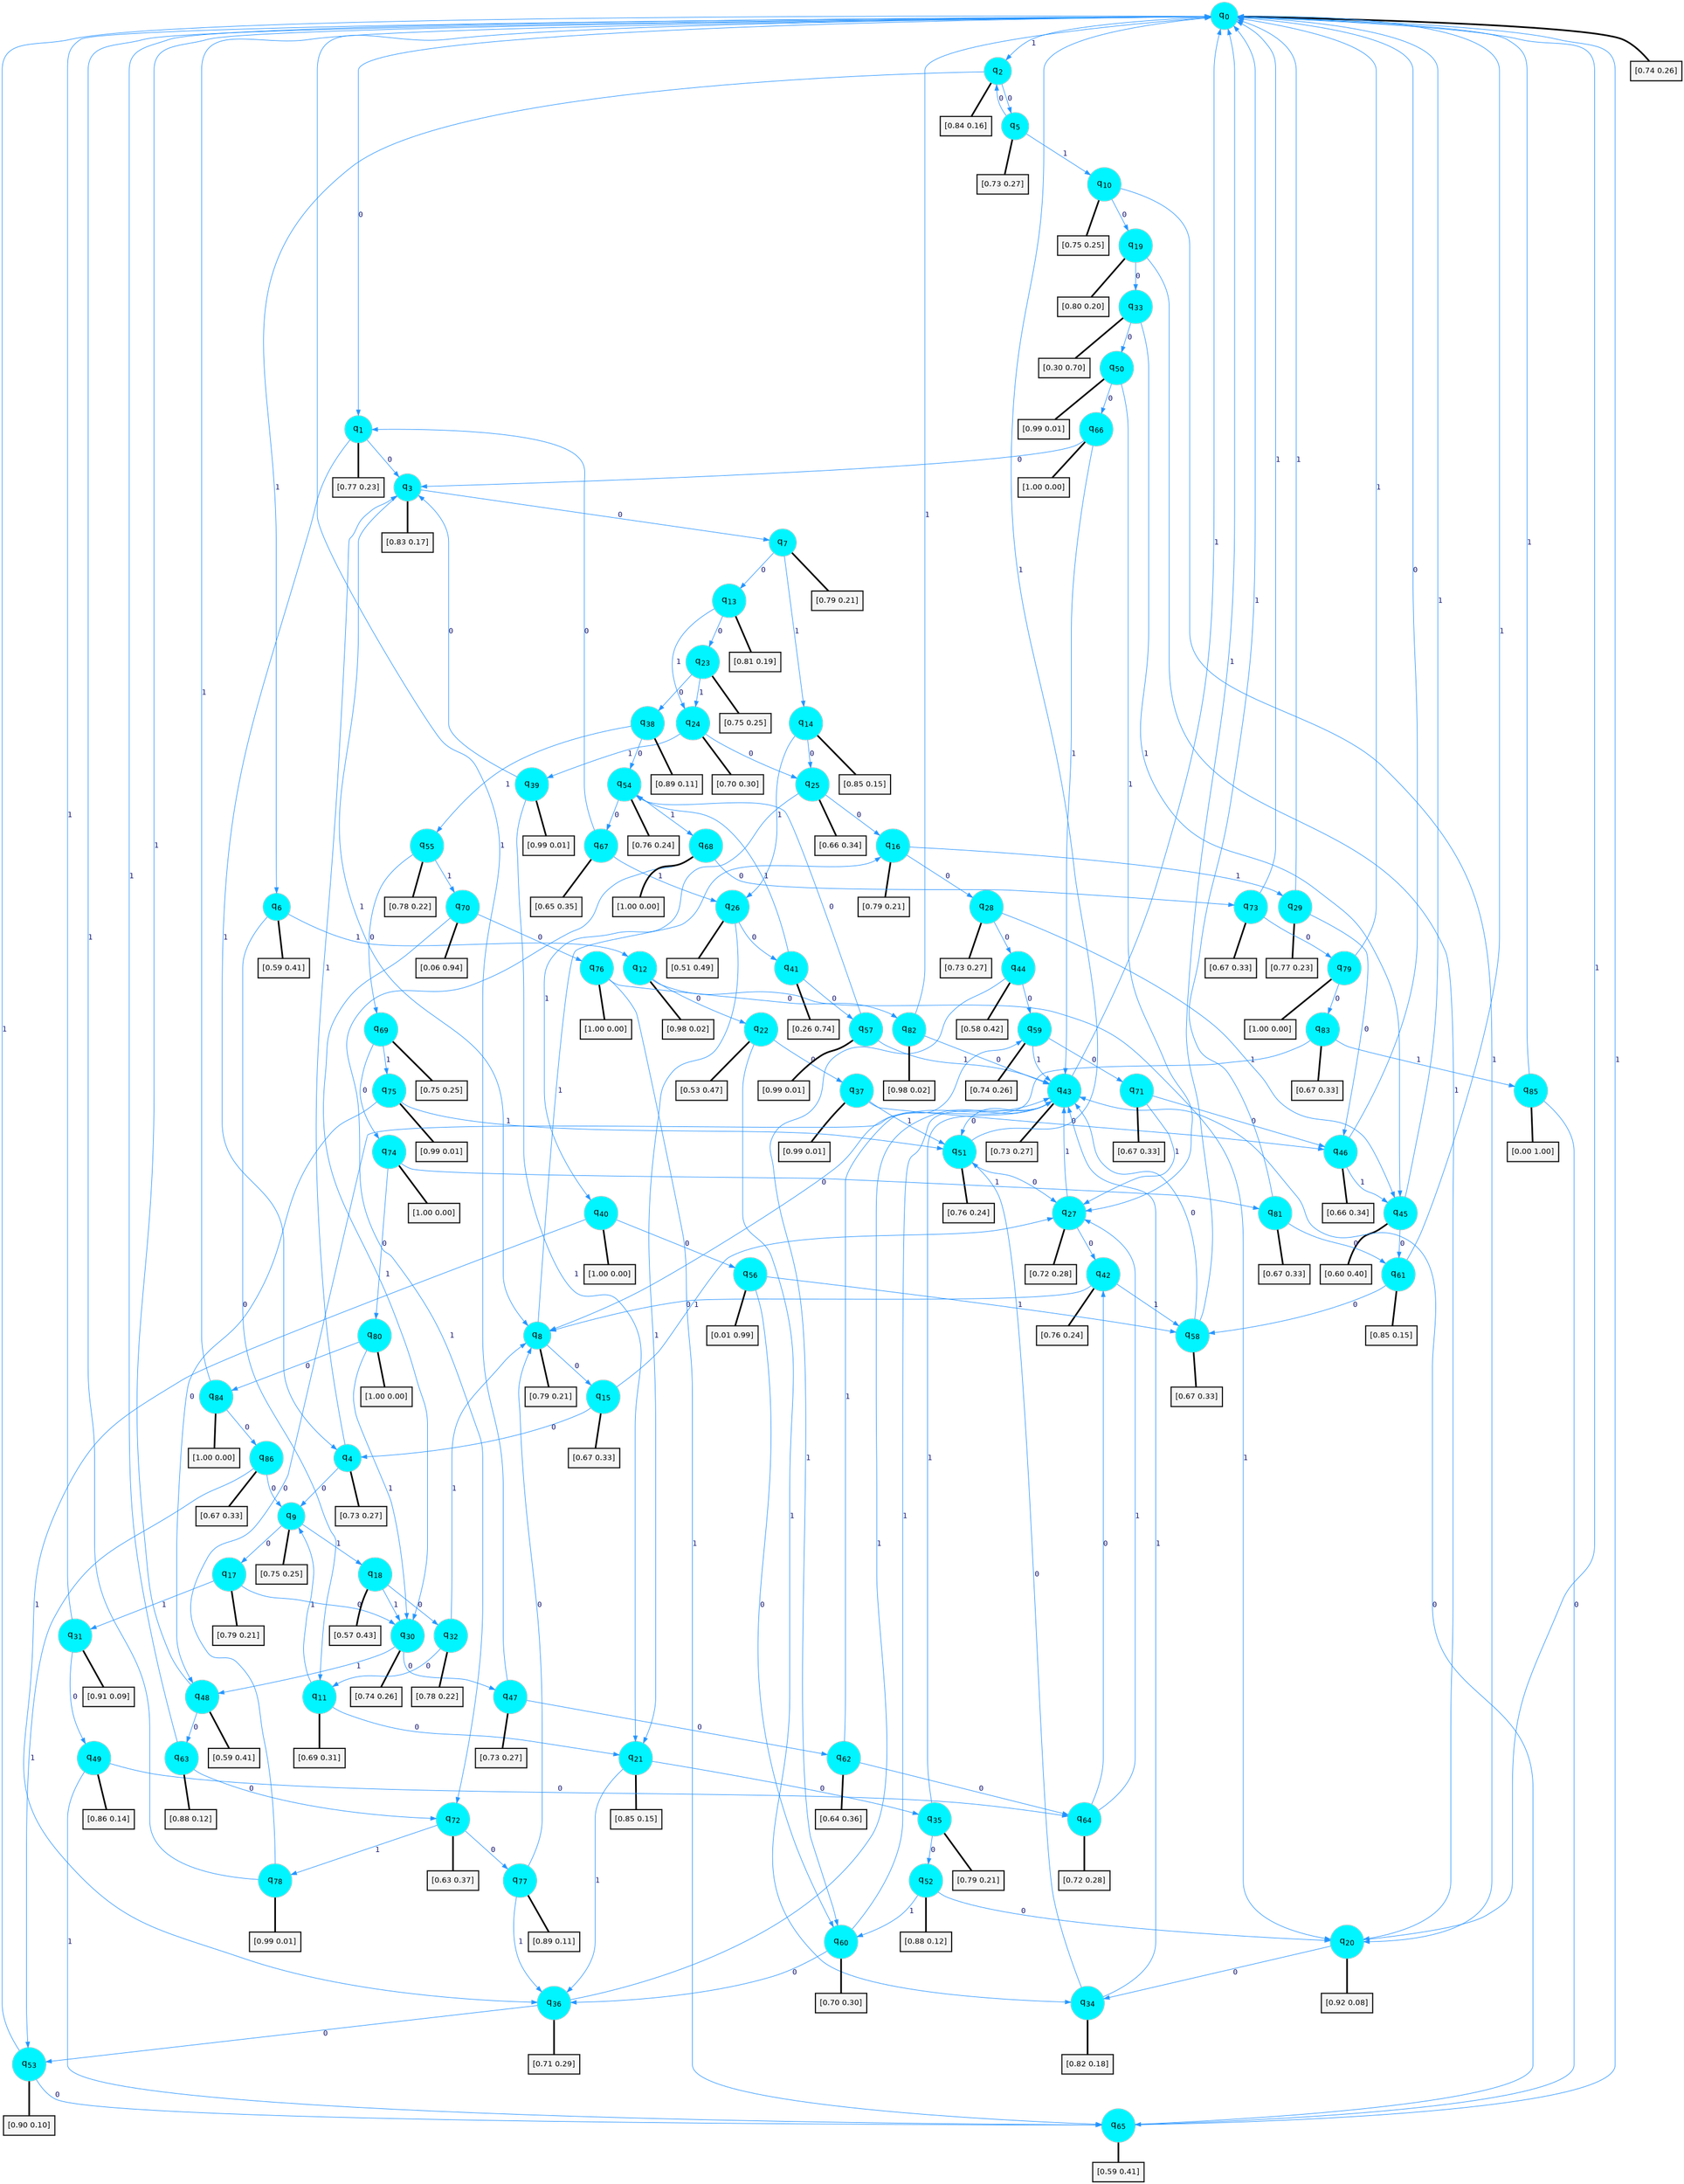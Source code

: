digraph G {
graph [
bgcolor=transparent, dpi=300, rankdir=TD, size="40,25"];
node [
color=gray, fillcolor=turquoise1, fontcolor=black, fontname=Helvetica, fontsize=16, fontweight=bold, shape=circle, style=filled];
edge [
arrowsize=1, color=dodgerblue1, fontcolor=midnightblue, fontname=courier, fontweight=bold, penwidth=1, style=solid, weight=20];
0[label=<q<SUB>0</SUB>>];
1[label=<q<SUB>1</SUB>>];
2[label=<q<SUB>2</SUB>>];
3[label=<q<SUB>3</SUB>>];
4[label=<q<SUB>4</SUB>>];
5[label=<q<SUB>5</SUB>>];
6[label=<q<SUB>6</SUB>>];
7[label=<q<SUB>7</SUB>>];
8[label=<q<SUB>8</SUB>>];
9[label=<q<SUB>9</SUB>>];
10[label=<q<SUB>10</SUB>>];
11[label=<q<SUB>11</SUB>>];
12[label=<q<SUB>12</SUB>>];
13[label=<q<SUB>13</SUB>>];
14[label=<q<SUB>14</SUB>>];
15[label=<q<SUB>15</SUB>>];
16[label=<q<SUB>16</SUB>>];
17[label=<q<SUB>17</SUB>>];
18[label=<q<SUB>18</SUB>>];
19[label=<q<SUB>19</SUB>>];
20[label=<q<SUB>20</SUB>>];
21[label=<q<SUB>21</SUB>>];
22[label=<q<SUB>22</SUB>>];
23[label=<q<SUB>23</SUB>>];
24[label=<q<SUB>24</SUB>>];
25[label=<q<SUB>25</SUB>>];
26[label=<q<SUB>26</SUB>>];
27[label=<q<SUB>27</SUB>>];
28[label=<q<SUB>28</SUB>>];
29[label=<q<SUB>29</SUB>>];
30[label=<q<SUB>30</SUB>>];
31[label=<q<SUB>31</SUB>>];
32[label=<q<SUB>32</SUB>>];
33[label=<q<SUB>33</SUB>>];
34[label=<q<SUB>34</SUB>>];
35[label=<q<SUB>35</SUB>>];
36[label=<q<SUB>36</SUB>>];
37[label=<q<SUB>37</SUB>>];
38[label=<q<SUB>38</SUB>>];
39[label=<q<SUB>39</SUB>>];
40[label=<q<SUB>40</SUB>>];
41[label=<q<SUB>41</SUB>>];
42[label=<q<SUB>42</SUB>>];
43[label=<q<SUB>43</SUB>>];
44[label=<q<SUB>44</SUB>>];
45[label=<q<SUB>45</SUB>>];
46[label=<q<SUB>46</SUB>>];
47[label=<q<SUB>47</SUB>>];
48[label=<q<SUB>48</SUB>>];
49[label=<q<SUB>49</SUB>>];
50[label=<q<SUB>50</SUB>>];
51[label=<q<SUB>51</SUB>>];
52[label=<q<SUB>52</SUB>>];
53[label=<q<SUB>53</SUB>>];
54[label=<q<SUB>54</SUB>>];
55[label=<q<SUB>55</SUB>>];
56[label=<q<SUB>56</SUB>>];
57[label=<q<SUB>57</SUB>>];
58[label=<q<SUB>58</SUB>>];
59[label=<q<SUB>59</SUB>>];
60[label=<q<SUB>60</SUB>>];
61[label=<q<SUB>61</SUB>>];
62[label=<q<SUB>62</SUB>>];
63[label=<q<SUB>63</SUB>>];
64[label=<q<SUB>64</SUB>>];
65[label=<q<SUB>65</SUB>>];
66[label=<q<SUB>66</SUB>>];
67[label=<q<SUB>67</SUB>>];
68[label=<q<SUB>68</SUB>>];
69[label=<q<SUB>69</SUB>>];
70[label=<q<SUB>70</SUB>>];
71[label=<q<SUB>71</SUB>>];
72[label=<q<SUB>72</SUB>>];
73[label=<q<SUB>73</SUB>>];
74[label=<q<SUB>74</SUB>>];
75[label=<q<SUB>75</SUB>>];
76[label=<q<SUB>76</SUB>>];
77[label=<q<SUB>77</SUB>>];
78[label=<q<SUB>78</SUB>>];
79[label=<q<SUB>79</SUB>>];
80[label=<q<SUB>80</SUB>>];
81[label=<q<SUB>81</SUB>>];
82[label=<q<SUB>82</SUB>>];
83[label=<q<SUB>83</SUB>>];
84[label=<q<SUB>84</SUB>>];
85[label=<q<SUB>85</SUB>>];
86[label=<q<SUB>86</SUB>>];
87[label="[0.74 0.26]", shape=box,fontcolor=black, fontname=Helvetica, fontsize=14, penwidth=2, fillcolor=whitesmoke,color=black];
88[label="[0.77 0.23]", shape=box,fontcolor=black, fontname=Helvetica, fontsize=14, penwidth=2, fillcolor=whitesmoke,color=black];
89[label="[0.84 0.16]", shape=box,fontcolor=black, fontname=Helvetica, fontsize=14, penwidth=2, fillcolor=whitesmoke,color=black];
90[label="[0.83 0.17]", shape=box,fontcolor=black, fontname=Helvetica, fontsize=14, penwidth=2, fillcolor=whitesmoke,color=black];
91[label="[0.73 0.27]", shape=box,fontcolor=black, fontname=Helvetica, fontsize=14, penwidth=2, fillcolor=whitesmoke,color=black];
92[label="[0.73 0.27]", shape=box,fontcolor=black, fontname=Helvetica, fontsize=14, penwidth=2, fillcolor=whitesmoke,color=black];
93[label="[0.59 0.41]", shape=box,fontcolor=black, fontname=Helvetica, fontsize=14, penwidth=2, fillcolor=whitesmoke,color=black];
94[label="[0.79 0.21]", shape=box,fontcolor=black, fontname=Helvetica, fontsize=14, penwidth=2, fillcolor=whitesmoke,color=black];
95[label="[0.79 0.21]", shape=box,fontcolor=black, fontname=Helvetica, fontsize=14, penwidth=2, fillcolor=whitesmoke,color=black];
96[label="[0.75 0.25]", shape=box,fontcolor=black, fontname=Helvetica, fontsize=14, penwidth=2, fillcolor=whitesmoke,color=black];
97[label="[0.75 0.25]", shape=box,fontcolor=black, fontname=Helvetica, fontsize=14, penwidth=2, fillcolor=whitesmoke,color=black];
98[label="[0.69 0.31]", shape=box,fontcolor=black, fontname=Helvetica, fontsize=14, penwidth=2, fillcolor=whitesmoke,color=black];
99[label="[0.98 0.02]", shape=box,fontcolor=black, fontname=Helvetica, fontsize=14, penwidth=2, fillcolor=whitesmoke,color=black];
100[label="[0.81 0.19]", shape=box,fontcolor=black, fontname=Helvetica, fontsize=14, penwidth=2, fillcolor=whitesmoke,color=black];
101[label="[0.85 0.15]", shape=box,fontcolor=black, fontname=Helvetica, fontsize=14, penwidth=2, fillcolor=whitesmoke,color=black];
102[label="[0.67 0.33]", shape=box,fontcolor=black, fontname=Helvetica, fontsize=14, penwidth=2, fillcolor=whitesmoke,color=black];
103[label="[0.79 0.21]", shape=box,fontcolor=black, fontname=Helvetica, fontsize=14, penwidth=2, fillcolor=whitesmoke,color=black];
104[label="[0.79 0.21]", shape=box,fontcolor=black, fontname=Helvetica, fontsize=14, penwidth=2, fillcolor=whitesmoke,color=black];
105[label="[0.57 0.43]", shape=box,fontcolor=black, fontname=Helvetica, fontsize=14, penwidth=2, fillcolor=whitesmoke,color=black];
106[label="[0.80 0.20]", shape=box,fontcolor=black, fontname=Helvetica, fontsize=14, penwidth=2, fillcolor=whitesmoke,color=black];
107[label="[0.92 0.08]", shape=box,fontcolor=black, fontname=Helvetica, fontsize=14, penwidth=2, fillcolor=whitesmoke,color=black];
108[label="[0.85 0.15]", shape=box,fontcolor=black, fontname=Helvetica, fontsize=14, penwidth=2, fillcolor=whitesmoke,color=black];
109[label="[0.53 0.47]", shape=box,fontcolor=black, fontname=Helvetica, fontsize=14, penwidth=2, fillcolor=whitesmoke,color=black];
110[label="[0.75 0.25]", shape=box,fontcolor=black, fontname=Helvetica, fontsize=14, penwidth=2, fillcolor=whitesmoke,color=black];
111[label="[0.70 0.30]", shape=box,fontcolor=black, fontname=Helvetica, fontsize=14, penwidth=2, fillcolor=whitesmoke,color=black];
112[label="[0.66 0.34]", shape=box,fontcolor=black, fontname=Helvetica, fontsize=14, penwidth=2, fillcolor=whitesmoke,color=black];
113[label="[0.51 0.49]", shape=box,fontcolor=black, fontname=Helvetica, fontsize=14, penwidth=2, fillcolor=whitesmoke,color=black];
114[label="[0.72 0.28]", shape=box,fontcolor=black, fontname=Helvetica, fontsize=14, penwidth=2, fillcolor=whitesmoke,color=black];
115[label="[0.73 0.27]", shape=box,fontcolor=black, fontname=Helvetica, fontsize=14, penwidth=2, fillcolor=whitesmoke,color=black];
116[label="[0.77 0.23]", shape=box,fontcolor=black, fontname=Helvetica, fontsize=14, penwidth=2, fillcolor=whitesmoke,color=black];
117[label="[0.74 0.26]", shape=box,fontcolor=black, fontname=Helvetica, fontsize=14, penwidth=2, fillcolor=whitesmoke,color=black];
118[label="[0.91 0.09]", shape=box,fontcolor=black, fontname=Helvetica, fontsize=14, penwidth=2, fillcolor=whitesmoke,color=black];
119[label="[0.78 0.22]", shape=box,fontcolor=black, fontname=Helvetica, fontsize=14, penwidth=2, fillcolor=whitesmoke,color=black];
120[label="[0.30 0.70]", shape=box,fontcolor=black, fontname=Helvetica, fontsize=14, penwidth=2, fillcolor=whitesmoke,color=black];
121[label="[0.82 0.18]", shape=box,fontcolor=black, fontname=Helvetica, fontsize=14, penwidth=2, fillcolor=whitesmoke,color=black];
122[label="[0.79 0.21]", shape=box,fontcolor=black, fontname=Helvetica, fontsize=14, penwidth=2, fillcolor=whitesmoke,color=black];
123[label="[0.71 0.29]", shape=box,fontcolor=black, fontname=Helvetica, fontsize=14, penwidth=2, fillcolor=whitesmoke,color=black];
124[label="[0.99 0.01]", shape=box,fontcolor=black, fontname=Helvetica, fontsize=14, penwidth=2, fillcolor=whitesmoke,color=black];
125[label="[0.89 0.11]", shape=box,fontcolor=black, fontname=Helvetica, fontsize=14, penwidth=2, fillcolor=whitesmoke,color=black];
126[label="[0.99 0.01]", shape=box,fontcolor=black, fontname=Helvetica, fontsize=14, penwidth=2, fillcolor=whitesmoke,color=black];
127[label="[1.00 0.00]", shape=box,fontcolor=black, fontname=Helvetica, fontsize=14, penwidth=2, fillcolor=whitesmoke,color=black];
128[label="[0.26 0.74]", shape=box,fontcolor=black, fontname=Helvetica, fontsize=14, penwidth=2, fillcolor=whitesmoke,color=black];
129[label="[0.76 0.24]", shape=box,fontcolor=black, fontname=Helvetica, fontsize=14, penwidth=2, fillcolor=whitesmoke,color=black];
130[label="[0.73 0.27]", shape=box,fontcolor=black, fontname=Helvetica, fontsize=14, penwidth=2, fillcolor=whitesmoke,color=black];
131[label="[0.58 0.42]", shape=box,fontcolor=black, fontname=Helvetica, fontsize=14, penwidth=2, fillcolor=whitesmoke,color=black];
132[label="[0.60 0.40]", shape=box,fontcolor=black, fontname=Helvetica, fontsize=14, penwidth=2, fillcolor=whitesmoke,color=black];
133[label="[0.66 0.34]", shape=box,fontcolor=black, fontname=Helvetica, fontsize=14, penwidth=2, fillcolor=whitesmoke,color=black];
134[label="[0.73 0.27]", shape=box,fontcolor=black, fontname=Helvetica, fontsize=14, penwidth=2, fillcolor=whitesmoke,color=black];
135[label="[0.59 0.41]", shape=box,fontcolor=black, fontname=Helvetica, fontsize=14, penwidth=2, fillcolor=whitesmoke,color=black];
136[label="[0.86 0.14]", shape=box,fontcolor=black, fontname=Helvetica, fontsize=14, penwidth=2, fillcolor=whitesmoke,color=black];
137[label="[0.99 0.01]", shape=box,fontcolor=black, fontname=Helvetica, fontsize=14, penwidth=2, fillcolor=whitesmoke,color=black];
138[label="[0.76 0.24]", shape=box,fontcolor=black, fontname=Helvetica, fontsize=14, penwidth=2, fillcolor=whitesmoke,color=black];
139[label="[0.88 0.12]", shape=box,fontcolor=black, fontname=Helvetica, fontsize=14, penwidth=2, fillcolor=whitesmoke,color=black];
140[label="[0.90 0.10]", shape=box,fontcolor=black, fontname=Helvetica, fontsize=14, penwidth=2, fillcolor=whitesmoke,color=black];
141[label="[0.76 0.24]", shape=box,fontcolor=black, fontname=Helvetica, fontsize=14, penwidth=2, fillcolor=whitesmoke,color=black];
142[label="[0.78 0.22]", shape=box,fontcolor=black, fontname=Helvetica, fontsize=14, penwidth=2, fillcolor=whitesmoke,color=black];
143[label="[0.01 0.99]", shape=box,fontcolor=black, fontname=Helvetica, fontsize=14, penwidth=2, fillcolor=whitesmoke,color=black];
144[label="[0.99 0.01]", shape=box,fontcolor=black, fontname=Helvetica, fontsize=14, penwidth=2, fillcolor=whitesmoke,color=black];
145[label="[0.67 0.33]", shape=box,fontcolor=black, fontname=Helvetica, fontsize=14, penwidth=2, fillcolor=whitesmoke,color=black];
146[label="[0.74 0.26]", shape=box,fontcolor=black, fontname=Helvetica, fontsize=14, penwidth=2, fillcolor=whitesmoke,color=black];
147[label="[0.70 0.30]", shape=box,fontcolor=black, fontname=Helvetica, fontsize=14, penwidth=2, fillcolor=whitesmoke,color=black];
148[label="[0.85 0.15]", shape=box,fontcolor=black, fontname=Helvetica, fontsize=14, penwidth=2, fillcolor=whitesmoke,color=black];
149[label="[0.64 0.36]", shape=box,fontcolor=black, fontname=Helvetica, fontsize=14, penwidth=2, fillcolor=whitesmoke,color=black];
150[label="[0.88 0.12]", shape=box,fontcolor=black, fontname=Helvetica, fontsize=14, penwidth=2, fillcolor=whitesmoke,color=black];
151[label="[0.72 0.28]", shape=box,fontcolor=black, fontname=Helvetica, fontsize=14, penwidth=2, fillcolor=whitesmoke,color=black];
152[label="[0.59 0.41]", shape=box,fontcolor=black, fontname=Helvetica, fontsize=14, penwidth=2, fillcolor=whitesmoke,color=black];
153[label="[1.00 0.00]", shape=box,fontcolor=black, fontname=Helvetica, fontsize=14, penwidth=2, fillcolor=whitesmoke,color=black];
154[label="[0.65 0.35]", shape=box,fontcolor=black, fontname=Helvetica, fontsize=14, penwidth=2, fillcolor=whitesmoke,color=black];
155[label="[1.00 0.00]", shape=box,fontcolor=black, fontname=Helvetica, fontsize=14, penwidth=2, fillcolor=whitesmoke,color=black];
156[label="[0.75 0.25]", shape=box,fontcolor=black, fontname=Helvetica, fontsize=14, penwidth=2, fillcolor=whitesmoke,color=black];
157[label="[0.06 0.94]", shape=box,fontcolor=black, fontname=Helvetica, fontsize=14, penwidth=2, fillcolor=whitesmoke,color=black];
158[label="[0.67 0.33]", shape=box,fontcolor=black, fontname=Helvetica, fontsize=14, penwidth=2, fillcolor=whitesmoke,color=black];
159[label="[0.63 0.37]", shape=box,fontcolor=black, fontname=Helvetica, fontsize=14, penwidth=2, fillcolor=whitesmoke,color=black];
160[label="[0.67 0.33]", shape=box,fontcolor=black, fontname=Helvetica, fontsize=14, penwidth=2, fillcolor=whitesmoke,color=black];
161[label="[1.00 0.00]", shape=box,fontcolor=black, fontname=Helvetica, fontsize=14, penwidth=2, fillcolor=whitesmoke,color=black];
162[label="[0.99 0.01]", shape=box,fontcolor=black, fontname=Helvetica, fontsize=14, penwidth=2, fillcolor=whitesmoke,color=black];
163[label="[1.00 0.00]", shape=box,fontcolor=black, fontname=Helvetica, fontsize=14, penwidth=2, fillcolor=whitesmoke,color=black];
164[label="[0.89 0.11]", shape=box,fontcolor=black, fontname=Helvetica, fontsize=14, penwidth=2, fillcolor=whitesmoke,color=black];
165[label="[0.99 0.01]", shape=box,fontcolor=black, fontname=Helvetica, fontsize=14, penwidth=2, fillcolor=whitesmoke,color=black];
166[label="[1.00 0.00]", shape=box,fontcolor=black, fontname=Helvetica, fontsize=14, penwidth=2, fillcolor=whitesmoke,color=black];
167[label="[1.00 0.00]", shape=box,fontcolor=black, fontname=Helvetica, fontsize=14, penwidth=2, fillcolor=whitesmoke,color=black];
168[label="[0.67 0.33]", shape=box,fontcolor=black, fontname=Helvetica, fontsize=14, penwidth=2, fillcolor=whitesmoke,color=black];
169[label="[0.98 0.02]", shape=box,fontcolor=black, fontname=Helvetica, fontsize=14, penwidth=2, fillcolor=whitesmoke,color=black];
170[label="[0.67 0.33]", shape=box,fontcolor=black, fontname=Helvetica, fontsize=14, penwidth=2, fillcolor=whitesmoke,color=black];
171[label="[1.00 0.00]", shape=box,fontcolor=black, fontname=Helvetica, fontsize=14, penwidth=2, fillcolor=whitesmoke,color=black];
172[label="[0.00 1.00]", shape=box,fontcolor=black, fontname=Helvetica, fontsize=14, penwidth=2, fillcolor=whitesmoke,color=black];
173[label="[0.67 0.33]", shape=box,fontcolor=black, fontname=Helvetica, fontsize=14, penwidth=2, fillcolor=whitesmoke,color=black];
0->1 [label=0];
0->2 [label=1];
0->87 [arrowhead=none, penwidth=3,color=black];
1->3 [label=0];
1->4 [label=1];
1->88 [arrowhead=none, penwidth=3,color=black];
2->5 [label=0];
2->6 [label=1];
2->89 [arrowhead=none, penwidth=3,color=black];
3->7 [label=0];
3->8 [label=1];
3->90 [arrowhead=none, penwidth=3,color=black];
4->9 [label=0];
4->3 [label=1];
4->91 [arrowhead=none, penwidth=3,color=black];
5->2 [label=0];
5->10 [label=1];
5->92 [arrowhead=none, penwidth=3,color=black];
6->11 [label=0];
6->12 [label=1];
6->93 [arrowhead=none, penwidth=3,color=black];
7->13 [label=0];
7->14 [label=1];
7->94 [arrowhead=none, penwidth=3,color=black];
8->15 [label=0];
8->16 [label=1];
8->95 [arrowhead=none, penwidth=3,color=black];
9->17 [label=0];
9->18 [label=1];
9->96 [arrowhead=none, penwidth=3,color=black];
10->19 [label=0];
10->20 [label=1];
10->97 [arrowhead=none, penwidth=3,color=black];
11->21 [label=0];
11->9 [label=1];
11->98 [arrowhead=none, penwidth=3,color=black];
12->22 [label=0];
12->20 [label=1];
12->99 [arrowhead=none, penwidth=3,color=black];
13->23 [label=0];
13->24 [label=1];
13->100 [arrowhead=none, penwidth=3,color=black];
14->25 [label=0];
14->26 [label=1];
14->101 [arrowhead=none, penwidth=3,color=black];
15->4 [label=0];
15->27 [label=1];
15->102 [arrowhead=none, penwidth=3,color=black];
16->28 [label=0];
16->29 [label=1];
16->103 [arrowhead=none, penwidth=3,color=black];
17->30 [label=0];
17->31 [label=1];
17->104 [arrowhead=none, penwidth=3,color=black];
18->32 [label=0];
18->30 [label=1];
18->105 [arrowhead=none, penwidth=3,color=black];
19->33 [label=0];
19->20 [label=1];
19->106 [arrowhead=none, penwidth=3,color=black];
20->34 [label=0];
20->0 [label=1];
20->107 [arrowhead=none, penwidth=3,color=black];
21->35 [label=0];
21->36 [label=1];
21->108 [arrowhead=none, penwidth=3,color=black];
22->37 [label=0];
22->34 [label=1];
22->109 [arrowhead=none, penwidth=3,color=black];
23->38 [label=0];
23->24 [label=1];
23->110 [arrowhead=none, penwidth=3,color=black];
24->25 [label=0];
24->39 [label=1];
24->111 [arrowhead=none, penwidth=3,color=black];
25->16 [label=0];
25->40 [label=1];
25->112 [arrowhead=none, penwidth=3,color=black];
26->41 [label=0];
26->21 [label=1];
26->113 [arrowhead=none, penwidth=3,color=black];
27->42 [label=0];
27->43 [label=1];
27->114 [arrowhead=none, penwidth=3,color=black];
28->44 [label=0];
28->45 [label=1];
28->115 [arrowhead=none, penwidth=3,color=black];
29->46 [label=0];
29->0 [label=1];
29->116 [arrowhead=none, penwidth=3,color=black];
30->47 [label=0];
30->48 [label=1];
30->117 [arrowhead=none, penwidth=3,color=black];
31->49 [label=0];
31->0 [label=1];
31->118 [arrowhead=none, penwidth=3,color=black];
32->11 [label=0];
32->8 [label=1];
32->119 [arrowhead=none, penwidth=3,color=black];
33->50 [label=0];
33->45 [label=1];
33->120 [arrowhead=none, penwidth=3,color=black];
34->51 [label=0];
34->43 [label=1];
34->121 [arrowhead=none, penwidth=3,color=black];
35->52 [label=0];
35->43 [label=1];
35->122 [arrowhead=none, penwidth=3,color=black];
36->53 [label=0];
36->43 [label=1];
36->123 [arrowhead=none, penwidth=3,color=black];
37->46 [label=0];
37->51 [label=1];
37->124 [arrowhead=none, penwidth=3,color=black];
38->54 [label=0];
38->55 [label=1];
38->125 [arrowhead=none, penwidth=3,color=black];
39->3 [label=0];
39->21 [label=1];
39->126 [arrowhead=none, penwidth=3,color=black];
40->56 [label=0];
40->36 [label=1];
40->127 [arrowhead=none, penwidth=3,color=black];
41->57 [label=0];
41->54 [label=1];
41->128 [arrowhead=none, penwidth=3,color=black];
42->8 [label=0];
42->58 [label=1];
42->129 [arrowhead=none, penwidth=3,color=black];
43->51 [label=0];
43->0 [label=1];
43->130 [arrowhead=none, penwidth=3,color=black];
44->59 [label=0];
44->60 [label=1];
44->131 [arrowhead=none, penwidth=3,color=black];
45->61 [label=0];
45->0 [label=1];
45->132 [arrowhead=none, penwidth=3,color=black];
46->0 [label=0];
46->45 [label=1];
46->133 [arrowhead=none, penwidth=3,color=black];
47->62 [label=0];
47->0 [label=1];
47->134 [arrowhead=none, penwidth=3,color=black];
48->63 [label=0];
48->0 [label=1];
48->135 [arrowhead=none, penwidth=3,color=black];
49->64 [label=0];
49->65 [label=1];
49->136 [arrowhead=none, penwidth=3,color=black];
50->66 [label=0];
50->27 [label=1];
50->137 [arrowhead=none, penwidth=3,color=black];
51->27 [label=0];
51->0 [label=1];
51->138 [arrowhead=none, penwidth=3,color=black];
52->20 [label=0];
52->60 [label=1];
52->139 [arrowhead=none, penwidth=3,color=black];
53->65 [label=0];
53->0 [label=1];
53->140 [arrowhead=none, penwidth=3,color=black];
54->67 [label=0];
54->68 [label=1];
54->141 [arrowhead=none, penwidth=3,color=black];
55->69 [label=0];
55->70 [label=1];
55->142 [arrowhead=none, penwidth=3,color=black];
56->60 [label=0];
56->58 [label=1];
56->143 [arrowhead=none, penwidth=3,color=black];
57->54 [label=0];
57->43 [label=1];
57->144 [arrowhead=none, penwidth=3,color=black];
58->43 [label=0];
58->0 [label=1];
58->145 [arrowhead=none, penwidth=3,color=black];
59->71 [label=0];
59->43 [label=1];
59->146 [arrowhead=none, penwidth=3,color=black];
60->36 [label=0];
60->43 [label=1];
60->147 [arrowhead=none, penwidth=3,color=black];
61->58 [label=0];
61->0 [label=1];
61->148 [arrowhead=none, penwidth=3,color=black];
62->64 [label=0];
62->59 [label=1];
62->149 [arrowhead=none, penwidth=3,color=black];
63->72 [label=0];
63->0 [label=1];
63->150 [arrowhead=none, penwidth=3,color=black];
64->42 [label=0];
64->27 [label=1];
64->151 [arrowhead=none, penwidth=3,color=black];
65->43 [label=0];
65->0 [label=1];
65->152 [arrowhead=none, penwidth=3,color=black];
66->3 [label=0];
66->43 [label=1];
66->153 [arrowhead=none, penwidth=3,color=black];
67->1 [label=0];
67->26 [label=1];
67->154 [arrowhead=none, penwidth=3,color=black];
68->73 [label=0];
68->72 [label=1];
68->155 [arrowhead=none, penwidth=3,color=black];
69->74 [label=0];
69->75 [label=1];
69->156 [arrowhead=none, penwidth=3,color=black];
70->76 [label=0];
70->30 [label=1];
70->157 [arrowhead=none, penwidth=3,color=black];
71->46 [label=0];
71->27 [label=1];
71->158 [arrowhead=none, penwidth=3,color=black];
72->77 [label=0];
72->78 [label=1];
72->159 [arrowhead=none, penwidth=3,color=black];
73->79 [label=0];
73->0 [label=1];
73->160 [arrowhead=none, penwidth=3,color=black];
74->80 [label=0];
74->81 [label=1];
74->161 [arrowhead=none, penwidth=3,color=black];
75->48 [label=0];
75->51 [label=1];
75->162 [arrowhead=none, penwidth=3,color=black];
76->82 [label=0];
76->65 [label=1];
76->163 [arrowhead=none, penwidth=3,color=black];
77->8 [label=0];
77->36 [label=1];
77->164 [arrowhead=none, penwidth=3,color=black];
78->43 [label=0];
78->0 [label=1];
78->165 [arrowhead=none, penwidth=3,color=black];
79->83 [label=0];
79->0 [label=1];
79->166 [arrowhead=none, penwidth=3,color=black];
80->84 [label=0];
80->30 [label=1];
80->167 [arrowhead=none, penwidth=3,color=black];
81->61 [label=0];
81->0 [label=1];
81->168 [arrowhead=none, penwidth=3,color=black];
82->43 [label=0];
82->0 [label=1];
82->169 [arrowhead=none, penwidth=3,color=black];
83->8 [label=0];
83->85 [label=1];
83->170 [arrowhead=none, penwidth=3,color=black];
84->86 [label=0];
84->0 [label=1];
84->171 [arrowhead=none, penwidth=3,color=black];
85->65 [label=0];
85->0 [label=1];
85->172 [arrowhead=none, penwidth=3,color=black];
86->9 [label=0];
86->53 [label=1];
86->173 [arrowhead=none, penwidth=3,color=black];
}
